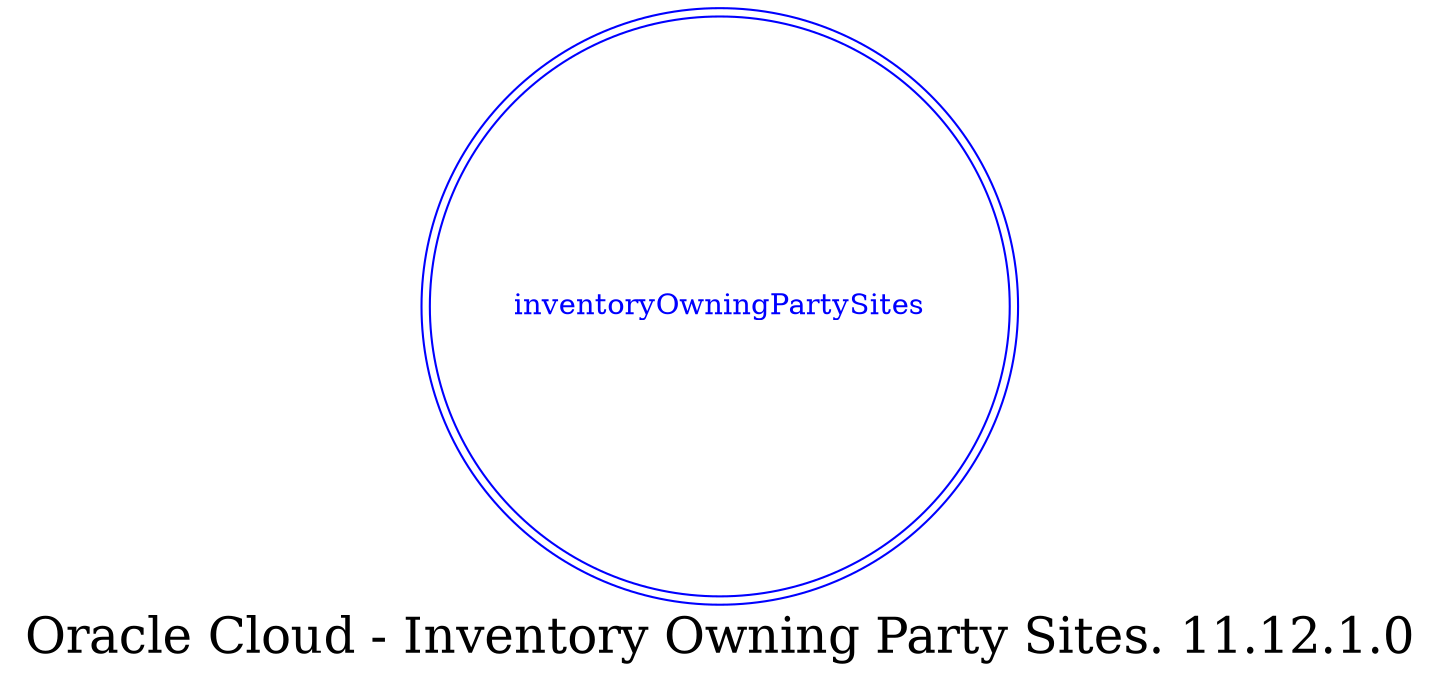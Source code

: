 digraph LexiconGraph {
graph[label="Oracle Cloud - Inventory Owning Party Sites. 11.12.1.0", fontsize=24]
splines=true
"inventoryOwningPartySites" [color=blue, fontcolor=blue, shape=doublecircle]
}
